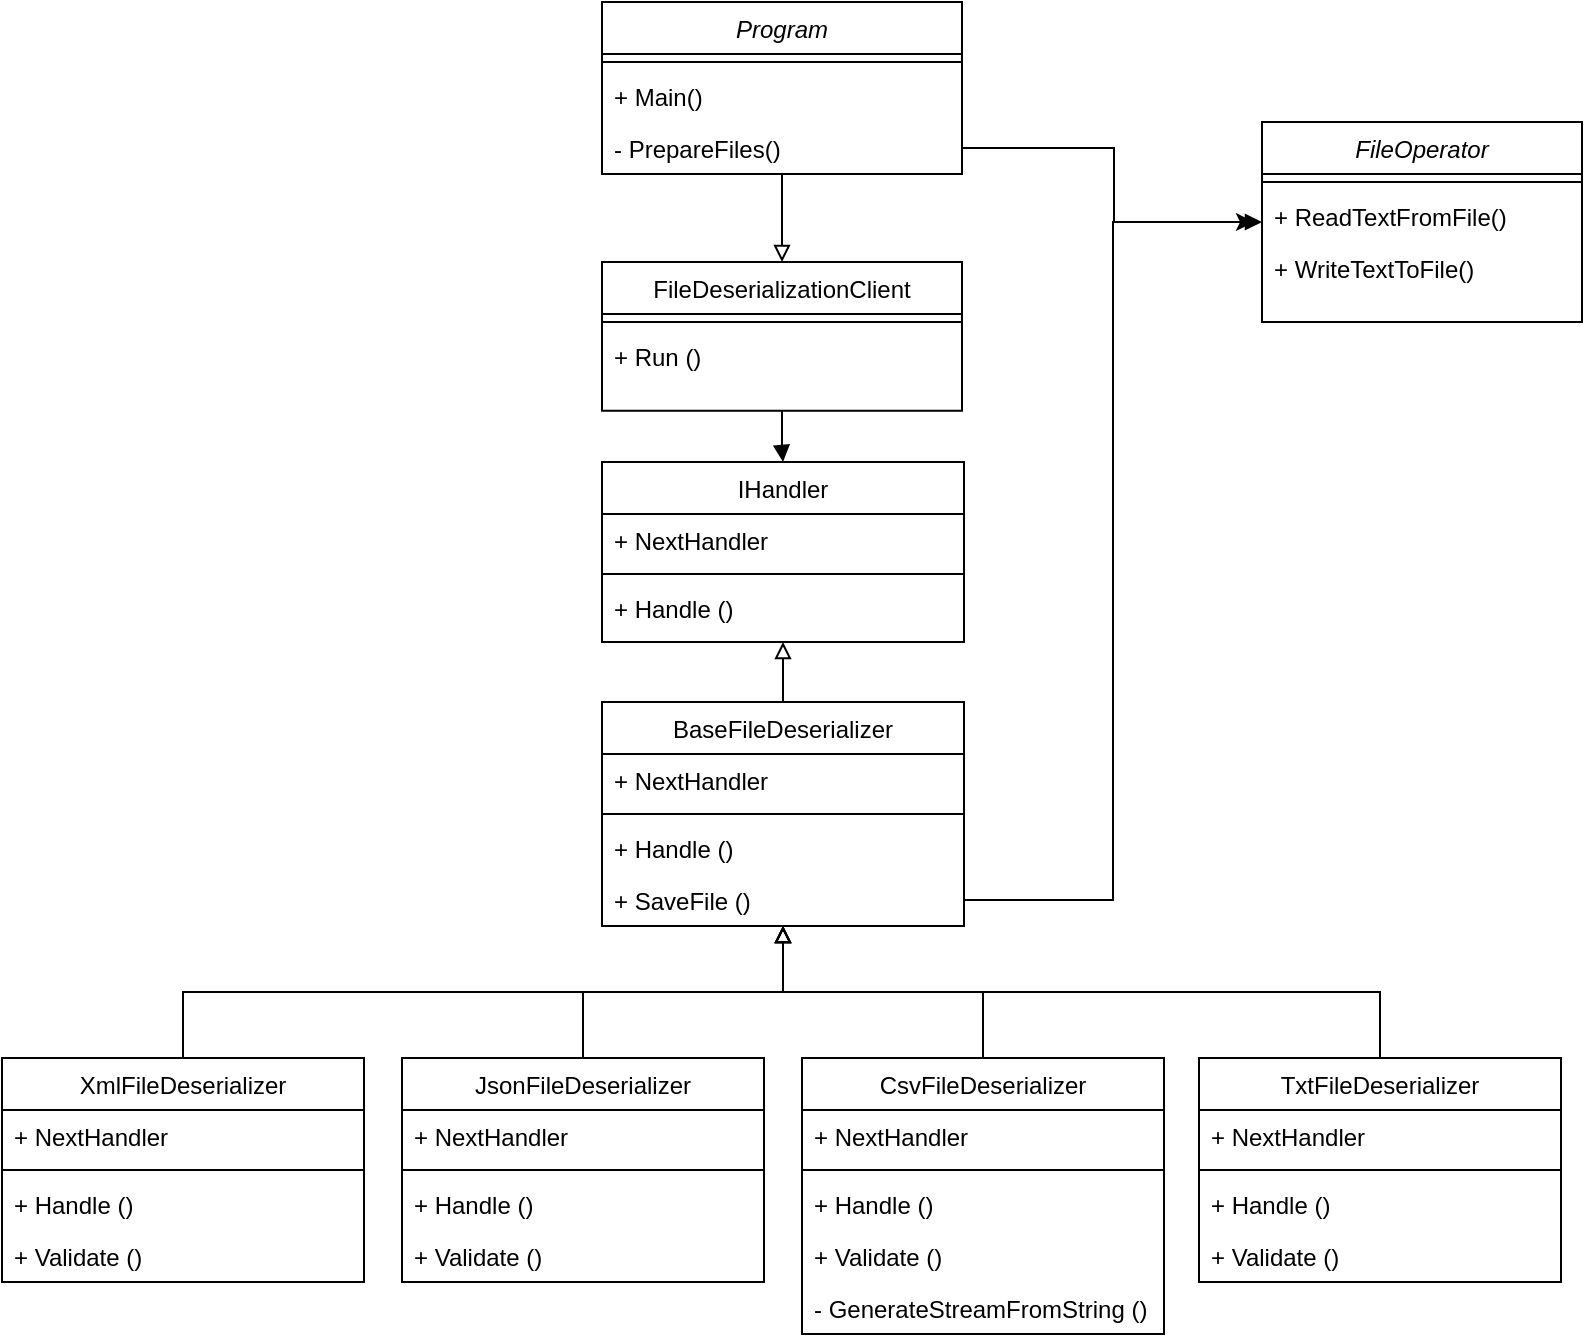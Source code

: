 <mxfile version="13.6.2" type="device"><diagram id="C5RBs43oDa-KdzZeNtuy" name="Page-1"><mxGraphModel dx="1810" dy="1360" grid="1" gridSize="10" guides="1" tooltips="1" connect="1" arrows="1" fold="1" page="1" pageScale="1" pageWidth="827" pageHeight="1169" math="0" shadow="0"><root><mxCell id="WIyWlLk6GJQsqaUBKTNV-0"/><mxCell id="WIyWlLk6GJQsqaUBKTNV-1" parent="WIyWlLk6GJQsqaUBKTNV-0"/><mxCell id="uc-9JXOFVDLEKdGtTpLK-46" style="edgeStyle=orthogonalEdgeStyle;rounded=0;orthogonalLoop=1;jettySize=auto;html=1;entryX=0;entryY=0.5;entryDx=0;entryDy=0;endArrow=classic;endFill=1;exitX=1;exitY=0.5;exitDx=0;exitDy=0;" parent="WIyWlLk6GJQsqaUBKTNV-1" source="MoNwIg5SrKwh_Tc2RHE5-56" edge="1"><mxGeometry relative="1" as="geometry"><mxPoint x="556" y="917" as="sourcePoint"/><mxPoint x="716" y="1000" as="targetPoint"/><Array as="points"><mxPoint x="646" y="963"/><mxPoint x="646" y="1000"/></Array></mxGeometry></mxCell><mxCell id="MoNwIg5SrKwh_Tc2RHE5-14" style="edgeStyle=orthogonalEdgeStyle;rounded=0;orthogonalLoop=1;jettySize=auto;html=1;entryX=0.5;entryY=1;entryDx=0;entryDy=0;endArrow=block;endFill=0;exitX=0.5;exitY=0;exitDx=0;exitDy=0;" edge="1" parent="WIyWlLk6GJQsqaUBKTNV-1" source="MoNwIg5SrKwh_Tc2RHE5-9" target="uc-9JXOFVDLEKdGtTpLK-11"><mxGeometry relative="1" as="geometry"/></mxCell><mxCell id="MoNwIg5SrKwh_Tc2RHE5-28" style="edgeStyle=orthogonalEdgeStyle;rounded=0;orthogonalLoop=1;jettySize=auto;html=1;endArrow=block;endFill=0;entryX=0.5;entryY=1;entryDx=0;entryDy=0;" edge="1" parent="WIyWlLk6GJQsqaUBKTNV-1" source="MoNwIg5SrKwh_Tc2RHE5-16" target="uc-9JXOFVDLEKdGtTpLK-11"><mxGeometry relative="1" as="geometry"><mxPoint x="430" y="1330" as="targetPoint"/></mxGeometry></mxCell><mxCell id="MoNwIg5SrKwh_Tc2RHE5-29" style="edgeStyle=orthogonalEdgeStyle;rounded=0;orthogonalLoop=1;jettySize=auto;html=1;endArrow=block;endFill=0;exitX=0.5;exitY=0;exitDx=0;exitDy=0;entryX=0.5;entryY=1;entryDx=0;entryDy=0;" edge="1" parent="WIyWlLk6GJQsqaUBKTNV-1" source="MoNwIg5SrKwh_Tc2RHE5-21" target="uc-9JXOFVDLEKdGtTpLK-11"><mxGeometry relative="1" as="geometry"><mxPoint x="430" y="1330" as="targetPoint"/></mxGeometry></mxCell><mxCell id="MoNwIg5SrKwh_Tc2RHE5-57" style="edgeStyle=orthogonalEdgeStyle;rounded=0;orthogonalLoop=1;jettySize=auto;html=1;entryX=0.5;entryY=0;entryDx=0;entryDy=0;endArrow=block;endFill=0;" edge="1" parent="WIyWlLk6GJQsqaUBKTNV-1" source="uc-9JXOFVDLEKdGtTpLK-39" target="MoNwIg5SrKwh_Tc2RHE5-36"><mxGeometry relative="1" as="geometry"/></mxCell><mxCell id="uc-9JXOFVDLEKdGtTpLK-39" value="Program" style="swimlane;fontStyle=2;align=center;verticalAlign=top;childLayout=stackLayout;horizontal=1;startSize=26;horizontalStack=0;resizeParent=1;resizeLast=0;collapsible=1;marginBottom=0;rounded=0;shadow=0;strokeWidth=1;" parent="WIyWlLk6GJQsqaUBKTNV-1" vertex="1"><mxGeometry x="390" y="890" width="180" height="86" as="geometry"><mxRectangle x="230" y="140" width="160" height="26" as="alternateBounds"/></mxGeometry></mxCell><mxCell id="uc-9JXOFVDLEKdGtTpLK-40" value="" style="line;html=1;strokeWidth=1;align=left;verticalAlign=middle;spacingTop=-1;spacingLeft=3;spacingRight=3;rotatable=0;labelPosition=right;points=[];portConstraint=eastwest;" parent="uc-9JXOFVDLEKdGtTpLK-39" vertex="1"><mxGeometry y="26" width="180" height="8" as="geometry"/></mxCell><mxCell id="uc-9JXOFVDLEKdGtTpLK-41" value="+ Main()" style="text;align=left;verticalAlign=top;spacingLeft=4;spacingRight=4;overflow=hidden;rotatable=0;points=[[0,0.5],[1,0.5]];portConstraint=eastwest;" parent="uc-9JXOFVDLEKdGtTpLK-39" vertex="1"><mxGeometry y="34" width="180" height="26" as="geometry"/></mxCell><mxCell id="MoNwIg5SrKwh_Tc2RHE5-56" value="- PrepareFiles()" style="text;align=left;verticalAlign=top;spacingLeft=4;spacingRight=4;overflow=hidden;rotatable=0;points=[[0,0.5],[1,0.5]];portConstraint=eastwest;" vertex="1" parent="uc-9JXOFVDLEKdGtTpLK-39"><mxGeometry y="60" width="180" height="26" as="geometry"/></mxCell><mxCell id="MoNwIg5SrKwh_Tc2RHE5-44" value="IHandler" style="swimlane;fontStyle=0;align=center;verticalAlign=top;childLayout=stackLayout;horizontal=1;startSize=26;horizontalStack=0;resizeParent=1;resizeLast=0;collapsible=1;marginBottom=0;rounded=0;shadow=0;strokeWidth=1;" vertex="1" parent="WIyWlLk6GJQsqaUBKTNV-1"><mxGeometry x="390" y="1120" width="181" height="90" as="geometry"><mxRectangle x="130" y="380" width="160" height="26" as="alternateBounds"/></mxGeometry></mxCell><mxCell id="MoNwIg5SrKwh_Tc2RHE5-45" value="+ NextHandler " style="text;align=left;verticalAlign=top;spacingLeft=4;spacingRight=4;overflow=hidden;rotatable=0;points=[[0,0.5],[1,0.5]];portConstraint=eastwest;" vertex="1" parent="MoNwIg5SrKwh_Tc2RHE5-44"><mxGeometry y="26" width="181" height="26" as="geometry"/></mxCell><mxCell id="MoNwIg5SrKwh_Tc2RHE5-46" value="" style="line;html=1;strokeWidth=1;align=left;verticalAlign=middle;spacingTop=-1;spacingLeft=3;spacingRight=3;rotatable=0;labelPosition=right;points=[];portConstraint=eastwest;" vertex="1" parent="MoNwIg5SrKwh_Tc2RHE5-44"><mxGeometry y="52" width="181" height="8" as="geometry"/></mxCell><mxCell id="MoNwIg5SrKwh_Tc2RHE5-47" value="+ Handle ()&#10;" style="text;align=left;verticalAlign=top;spacingLeft=4;spacingRight=4;overflow=hidden;rotatable=0;points=[[0,0.5],[1,0.5]];portConstraint=eastwest;" vertex="1" parent="MoNwIg5SrKwh_Tc2RHE5-44"><mxGeometry y="60" width="181" height="26" as="geometry"/></mxCell><mxCell id="MoNwIg5SrKwh_Tc2RHE5-36" value="FileDeserializationClient" style="swimlane;fontStyle=0;align=center;verticalAlign=top;childLayout=stackLayout;horizontal=1;startSize=26;horizontalStack=0;resizeParent=1;resizeLast=0;collapsible=1;marginBottom=0;rounded=0;shadow=0;strokeWidth=1;" vertex="1" parent="WIyWlLk6GJQsqaUBKTNV-1"><mxGeometry x="390" y="1020" width="180" height="74.35" as="geometry"><mxRectangle x="130" y="380" width="160" height="26" as="alternateBounds"/></mxGeometry></mxCell><mxCell id="MoNwIg5SrKwh_Tc2RHE5-37" value="" style="line;html=1;strokeWidth=1;align=left;verticalAlign=middle;spacingTop=-1;spacingLeft=3;spacingRight=3;rotatable=0;labelPosition=right;points=[];portConstraint=eastwest;" vertex="1" parent="MoNwIg5SrKwh_Tc2RHE5-36"><mxGeometry y="26" width="180" height="8" as="geometry"/></mxCell><mxCell id="MoNwIg5SrKwh_Tc2RHE5-38" value="+ Run ()" style="text;align=left;verticalAlign=top;spacingLeft=4;spacingRight=4;overflow=hidden;rotatable=0;points=[[0,0.5],[1,0.5]];portConstraint=eastwest;" vertex="1" parent="MoNwIg5SrKwh_Tc2RHE5-36"><mxGeometry y="34" width="180" height="26" as="geometry"/></mxCell><mxCell id="MoNwIg5SrKwh_Tc2RHE5-9" value="XmlFileDeserializer" style="swimlane;fontStyle=0;align=center;verticalAlign=top;childLayout=stackLayout;horizontal=1;startSize=26;horizontalStack=0;resizeParent=1;resizeLast=0;collapsible=1;marginBottom=0;rounded=0;shadow=0;strokeWidth=1;" vertex="1" parent="WIyWlLk6GJQsqaUBKTNV-1"><mxGeometry x="90" y="1418" width="181" height="112" as="geometry"><mxRectangle x="130" y="380" width="160" height="26" as="alternateBounds"/></mxGeometry></mxCell><mxCell id="MoNwIg5SrKwh_Tc2RHE5-10" value="+ NextHandler " style="text;align=left;verticalAlign=top;spacingLeft=4;spacingRight=4;overflow=hidden;rotatable=0;points=[[0,0.5],[1,0.5]];portConstraint=eastwest;" vertex="1" parent="MoNwIg5SrKwh_Tc2RHE5-9"><mxGeometry y="26" width="181" height="26" as="geometry"/></mxCell><mxCell id="MoNwIg5SrKwh_Tc2RHE5-11" value="" style="line;html=1;strokeWidth=1;align=left;verticalAlign=middle;spacingTop=-1;spacingLeft=3;spacingRight=3;rotatable=0;labelPosition=right;points=[];portConstraint=eastwest;" vertex="1" parent="MoNwIg5SrKwh_Tc2RHE5-9"><mxGeometry y="52" width="181" height="8" as="geometry"/></mxCell><mxCell id="MoNwIg5SrKwh_Tc2RHE5-12" value="+ Handle ()&#10;" style="text;align=left;verticalAlign=top;spacingLeft=4;spacingRight=4;overflow=hidden;rotatable=0;points=[[0,0.5],[1,0.5]];portConstraint=eastwest;" vertex="1" parent="MoNwIg5SrKwh_Tc2RHE5-9"><mxGeometry y="60" width="181" height="26" as="geometry"/></mxCell><mxCell id="MoNwIg5SrKwh_Tc2RHE5-15" value="+ Validate ()&#10;" style="text;align=left;verticalAlign=top;spacingLeft=4;spacingRight=4;overflow=hidden;rotatable=0;points=[[0,0.5],[1,0.5]];portConstraint=eastwest;" vertex="1" parent="MoNwIg5SrKwh_Tc2RHE5-9"><mxGeometry y="86" width="181" height="26" as="geometry"/></mxCell><mxCell id="MoNwIg5SrKwh_Tc2RHE5-16" value="JsonFileDeserializer" style="swimlane;fontStyle=0;align=center;verticalAlign=top;childLayout=stackLayout;horizontal=1;startSize=26;horizontalStack=0;resizeParent=1;resizeLast=0;collapsible=1;marginBottom=0;rounded=0;shadow=0;strokeWidth=1;" vertex="1" parent="WIyWlLk6GJQsqaUBKTNV-1"><mxGeometry x="290" y="1418" width="181" height="112" as="geometry"><mxRectangle x="130" y="380" width="160" height="26" as="alternateBounds"/></mxGeometry></mxCell><mxCell id="MoNwIg5SrKwh_Tc2RHE5-17" value="+ NextHandler " style="text;align=left;verticalAlign=top;spacingLeft=4;spacingRight=4;overflow=hidden;rotatable=0;points=[[0,0.5],[1,0.5]];portConstraint=eastwest;" vertex="1" parent="MoNwIg5SrKwh_Tc2RHE5-16"><mxGeometry y="26" width="181" height="26" as="geometry"/></mxCell><mxCell id="MoNwIg5SrKwh_Tc2RHE5-18" value="" style="line;html=1;strokeWidth=1;align=left;verticalAlign=middle;spacingTop=-1;spacingLeft=3;spacingRight=3;rotatable=0;labelPosition=right;points=[];portConstraint=eastwest;" vertex="1" parent="MoNwIg5SrKwh_Tc2RHE5-16"><mxGeometry y="52" width="181" height="8" as="geometry"/></mxCell><mxCell id="MoNwIg5SrKwh_Tc2RHE5-19" value="+ Handle ()&#10;" style="text;align=left;verticalAlign=top;spacingLeft=4;spacingRight=4;overflow=hidden;rotatable=0;points=[[0,0.5],[1,0.5]];portConstraint=eastwest;" vertex="1" parent="MoNwIg5SrKwh_Tc2RHE5-16"><mxGeometry y="60" width="181" height="26" as="geometry"/></mxCell><mxCell id="MoNwIg5SrKwh_Tc2RHE5-20" value="+ Validate ()&#10;" style="text;align=left;verticalAlign=top;spacingLeft=4;spacingRight=4;overflow=hidden;rotatable=0;points=[[0,0.5],[1,0.5]];portConstraint=eastwest;" vertex="1" parent="MoNwIg5SrKwh_Tc2RHE5-16"><mxGeometry y="86" width="181" height="26" as="geometry"/></mxCell><mxCell id="MoNwIg5SrKwh_Tc2RHE5-21" value="CsvFileDeserializer" style="swimlane;fontStyle=0;align=center;verticalAlign=top;childLayout=stackLayout;horizontal=1;startSize=26;horizontalStack=0;resizeParent=1;resizeLast=0;collapsible=1;marginBottom=0;rounded=0;shadow=0;strokeWidth=1;" vertex="1" parent="WIyWlLk6GJQsqaUBKTNV-1"><mxGeometry x="490" y="1418" width="181" height="138" as="geometry"><mxRectangle x="130" y="380" width="160" height="26" as="alternateBounds"/></mxGeometry></mxCell><mxCell id="MoNwIg5SrKwh_Tc2RHE5-22" value="+ NextHandler " style="text;align=left;verticalAlign=top;spacingLeft=4;spacingRight=4;overflow=hidden;rotatable=0;points=[[0,0.5],[1,0.5]];portConstraint=eastwest;" vertex="1" parent="MoNwIg5SrKwh_Tc2RHE5-21"><mxGeometry y="26" width="181" height="26" as="geometry"/></mxCell><mxCell id="MoNwIg5SrKwh_Tc2RHE5-23" value="" style="line;html=1;strokeWidth=1;align=left;verticalAlign=middle;spacingTop=-1;spacingLeft=3;spacingRight=3;rotatable=0;labelPosition=right;points=[];portConstraint=eastwest;" vertex="1" parent="MoNwIg5SrKwh_Tc2RHE5-21"><mxGeometry y="52" width="181" height="8" as="geometry"/></mxCell><mxCell id="MoNwIg5SrKwh_Tc2RHE5-24" value="+ Handle ()&#10;" style="text;align=left;verticalAlign=top;spacingLeft=4;spacingRight=4;overflow=hidden;rotatable=0;points=[[0,0.5],[1,0.5]];portConstraint=eastwest;" vertex="1" parent="MoNwIg5SrKwh_Tc2RHE5-21"><mxGeometry y="60" width="181" height="26" as="geometry"/></mxCell><mxCell id="MoNwIg5SrKwh_Tc2RHE5-25" value="+ Validate ()&#10;" style="text;align=left;verticalAlign=top;spacingLeft=4;spacingRight=4;overflow=hidden;rotatable=0;points=[[0,0.5],[1,0.5]];portConstraint=eastwest;" vertex="1" parent="MoNwIg5SrKwh_Tc2RHE5-21"><mxGeometry y="86" width="181" height="26" as="geometry"/></mxCell><mxCell id="MoNwIg5SrKwh_Tc2RHE5-26" value="- GenerateStreamFromString ()" style="text;align=left;verticalAlign=top;spacingLeft=4;spacingRight=4;overflow=hidden;rotatable=0;points=[[0,0.5],[1,0.5]];portConstraint=eastwest;" vertex="1" parent="MoNwIg5SrKwh_Tc2RHE5-21"><mxGeometry y="112" width="181" height="26" as="geometry"/></mxCell><mxCell id="MoNwIg5SrKwh_Tc2RHE5-35" style="edgeStyle=orthogonalEdgeStyle;rounded=0;orthogonalLoop=1;jettySize=auto;html=1;endArrow=block;endFill=0;entryX=0.5;entryY=1;entryDx=0;entryDy=0;" edge="1" parent="WIyWlLk6GJQsqaUBKTNV-1" target="uc-9JXOFVDLEKdGtTpLK-11"><mxGeometry relative="1" as="geometry"><mxPoint x="779" y="1427" as="sourcePoint"/><mxPoint x="480.5" y="1357" as="targetPoint"/><Array as="points"><mxPoint x="779" y="1385"/><mxPoint x="481" y="1385"/></Array></mxGeometry></mxCell><mxCell id="MoNwIg5SrKwh_Tc2RHE5-30" value="TxtFileDeserializer" style="swimlane;fontStyle=0;align=center;verticalAlign=top;childLayout=stackLayout;horizontal=1;startSize=26;horizontalStack=0;resizeParent=1;resizeLast=0;collapsible=1;marginBottom=0;rounded=0;shadow=0;strokeWidth=1;" vertex="1" parent="WIyWlLk6GJQsqaUBKTNV-1"><mxGeometry x="688.5" y="1418" width="181" height="112" as="geometry"><mxRectangle x="130" y="380" width="160" height="26" as="alternateBounds"/></mxGeometry></mxCell><mxCell id="MoNwIg5SrKwh_Tc2RHE5-31" value="+ NextHandler " style="text;align=left;verticalAlign=top;spacingLeft=4;spacingRight=4;overflow=hidden;rotatable=0;points=[[0,0.5],[1,0.5]];portConstraint=eastwest;" vertex="1" parent="MoNwIg5SrKwh_Tc2RHE5-30"><mxGeometry y="26" width="181" height="26" as="geometry"/></mxCell><mxCell id="MoNwIg5SrKwh_Tc2RHE5-32" value="" style="line;html=1;strokeWidth=1;align=left;verticalAlign=middle;spacingTop=-1;spacingLeft=3;spacingRight=3;rotatable=0;labelPosition=right;points=[];portConstraint=eastwest;" vertex="1" parent="MoNwIg5SrKwh_Tc2RHE5-30"><mxGeometry y="52" width="181" height="8" as="geometry"/></mxCell><mxCell id="MoNwIg5SrKwh_Tc2RHE5-33" value="+ Handle ()&#10;" style="text;align=left;verticalAlign=top;spacingLeft=4;spacingRight=4;overflow=hidden;rotatable=0;points=[[0,0.5],[1,0.5]];portConstraint=eastwest;" vertex="1" parent="MoNwIg5SrKwh_Tc2RHE5-30"><mxGeometry y="60" width="181" height="26" as="geometry"/></mxCell><mxCell id="MoNwIg5SrKwh_Tc2RHE5-34" value="+ Validate ()&#10;" style="text;align=left;verticalAlign=top;spacingLeft=4;spacingRight=4;overflow=hidden;rotatable=0;points=[[0,0.5],[1,0.5]];portConstraint=eastwest;" vertex="1" parent="MoNwIg5SrKwh_Tc2RHE5-30"><mxGeometry y="86" width="181" height="26" as="geometry"/></mxCell><mxCell id="MoNwIg5SrKwh_Tc2RHE5-54" style="edgeStyle=orthogonalEdgeStyle;rounded=0;orthogonalLoop=1;jettySize=auto;html=1;entryX=0.5;entryY=1;entryDx=0;entryDy=0;endArrow=block;endFill=0;" edge="1" parent="WIyWlLk6GJQsqaUBKTNV-1" source="uc-9JXOFVDLEKdGtTpLK-11" target="MoNwIg5SrKwh_Tc2RHE5-44"><mxGeometry relative="1" as="geometry"/></mxCell><mxCell id="uc-9JXOFVDLEKdGtTpLK-11" value="BaseFileDeserializer" style="swimlane;fontStyle=0;align=center;verticalAlign=top;childLayout=stackLayout;horizontal=1;startSize=26;horizontalStack=0;resizeParent=1;resizeLast=0;collapsible=1;marginBottom=0;rounded=0;shadow=0;strokeWidth=1;" parent="WIyWlLk6GJQsqaUBKTNV-1" vertex="1"><mxGeometry x="390" y="1240" width="181" height="112" as="geometry"><mxRectangle x="130" y="380" width="160" height="26" as="alternateBounds"/></mxGeometry></mxCell><mxCell id="MoNwIg5SrKwh_Tc2RHE5-2" value="+ NextHandler " style="text;align=left;verticalAlign=top;spacingLeft=4;spacingRight=4;overflow=hidden;rotatable=0;points=[[0,0.5],[1,0.5]];portConstraint=eastwest;" vertex="1" parent="uc-9JXOFVDLEKdGtTpLK-11"><mxGeometry y="26" width="181" height="26" as="geometry"/></mxCell><mxCell id="uc-9JXOFVDLEKdGtTpLK-12" value="" style="line;html=1;strokeWidth=1;align=left;verticalAlign=middle;spacingTop=-1;spacingLeft=3;spacingRight=3;rotatable=0;labelPosition=right;points=[];portConstraint=eastwest;" parent="uc-9JXOFVDLEKdGtTpLK-11" vertex="1"><mxGeometry y="52" width="181" height="8" as="geometry"/></mxCell><mxCell id="MoNwIg5SrKwh_Tc2RHE5-3" value="+ Handle ()&#10;" style="text;align=left;verticalAlign=top;spacingLeft=4;spacingRight=4;overflow=hidden;rotatable=0;points=[[0,0.5],[1,0.5]];portConstraint=eastwest;" vertex="1" parent="uc-9JXOFVDLEKdGtTpLK-11"><mxGeometry y="60" width="181" height="26" as="geometry"/></mxCell><mxCell id="MoNwIg5SrKwh_Tc2RHE5-52" value="+ SaveFile ()&#10;" style="text;align=left;verticalAlign=top;spacingLeft=4;spacingRight=4;overflow=hidden;rotatable=0;points=[[0,0.5],[1,0.5]];portConstraint=eastwest;" vertex="1" parent="uc-9JXOFVDLEKdGtTpLK-11"><mxGeometry y="86" width="181" height="26" as="geometry"/></mxCell><mxCell id="uc-9JXOFVDLEKdGtTpLK-42" value="FileOperator" style="swimlane;fontStyle=2;align=center;verticalAlign=top;childLayout=stackLayout;horizontal=1;startSize=26;horizontalStack=0;resizeParent=1;resizeLast=0;collapsible=1;marginBottom=0;rounded=0;shadow=0;strokeWidth=1;" parent="WIyWlLk6GJQsqaUBKTNV-1" vertex="1"><mxGeometry x="720" y="950" width="160" height="100" as="geometry"><mxRectangle x="230" y="140" width="160" height="26" as="alternateBounds"/></mxGeometry></mxCell><mxCell id="uc-9JXOFVDLEKdGtTpLK-43" value="" style="line;html=1;strokeWidth=1;align=left;verticalAlign=middle;spacingTop=-1;spacingLeft=3;spacingRight=3;rotatable=0;labelPosition=right;points=[];portConstraint=eastwest;" parent="uc-9JXOFVDLEKdGtTpLK-42" vertex="1"><mxGeometry y="26" width="160" height="8" as="geometry"/></mxCell><mxCell id="uc-9JXOFVDLEKdGtTpLK-44" value="+ ReadTextFromFile()" style="text;align=left;verticalAlign=top;spacingLeft=4;spacingRight=4;overflow=hidden;rotatable=0;points=[[0,0.5],[1,0.5]];portConstraint=eastwest;" parent="uc-9JXOFVDLEKdGtTpLK-42" vertex="1"><mxGeometry y="34" width="160" height="26" as="geometry"/></mxCell><mxCell id="uc-9JXOFVDLEKdGtTpLK-45" value="+ WriteTextToFile()" style="text;align=left;verticalAlign=top;spacingLeft=4;spacingRight=4;overflow=hidden;rotatable=0;points=[[0,0.5],[1,0.5]];portConstraint=eastwest;" parent="uc-9JXOFVDLEKdGtTpLK-42" vertex="1"><mxGeometry y="60" width="160" height="26" as="geometry"/></mxCell><mxCell id="MoNwIg5SrKwh_Tc2RHE5-42" style="edgeStyle=orthogonalEdgeStyle;rounded=0;orthogonalLoop=1;jettySize=auto;html=1;endArrow=block;endFill=1;entryX=0;entryY=0.5;entryDx=0;entryDy=0;exitX=1;exitY=0.5;exitDx=0;exitDy=0;" edge="1" parent="WIyWlLk6GJQsqaUBKTNV-1" source="MoNwIg5SrKwh_Tc2RHE5-52" target="uc-9JXOFVDLEKdGtTpLK-42"><mxGeometry relative="1" as="geometry"><mxPoint x="690" y="1200" as="sourcePoint"/><mxPoint x="690" y="1010" as="targetPoint"/></mxGeometry></mxCell><mxCell id="MoNwIg5SrKwh_Tc2RHE5-53" style="edgeStyle=orthogonalEdgeStyle;rounded=0;orthogonalLoop=1;jettySize=auto;html=1;entryX=0.5;entryY=0;entryDx=0;entryDy=0;endArrow=block;endFill=1;" edge="1" parent="WIyWlLk6GJQsqaUBKTNV-1" source="MoNwIg5SrKwh_Tc2RHE5-36" target="MoNwIg5SrKwh_Tc2RHE5-44"><mxGeometry relative="1" as="geometry"/></mxCell></root></mxGraphModel></diagram></mxfile>